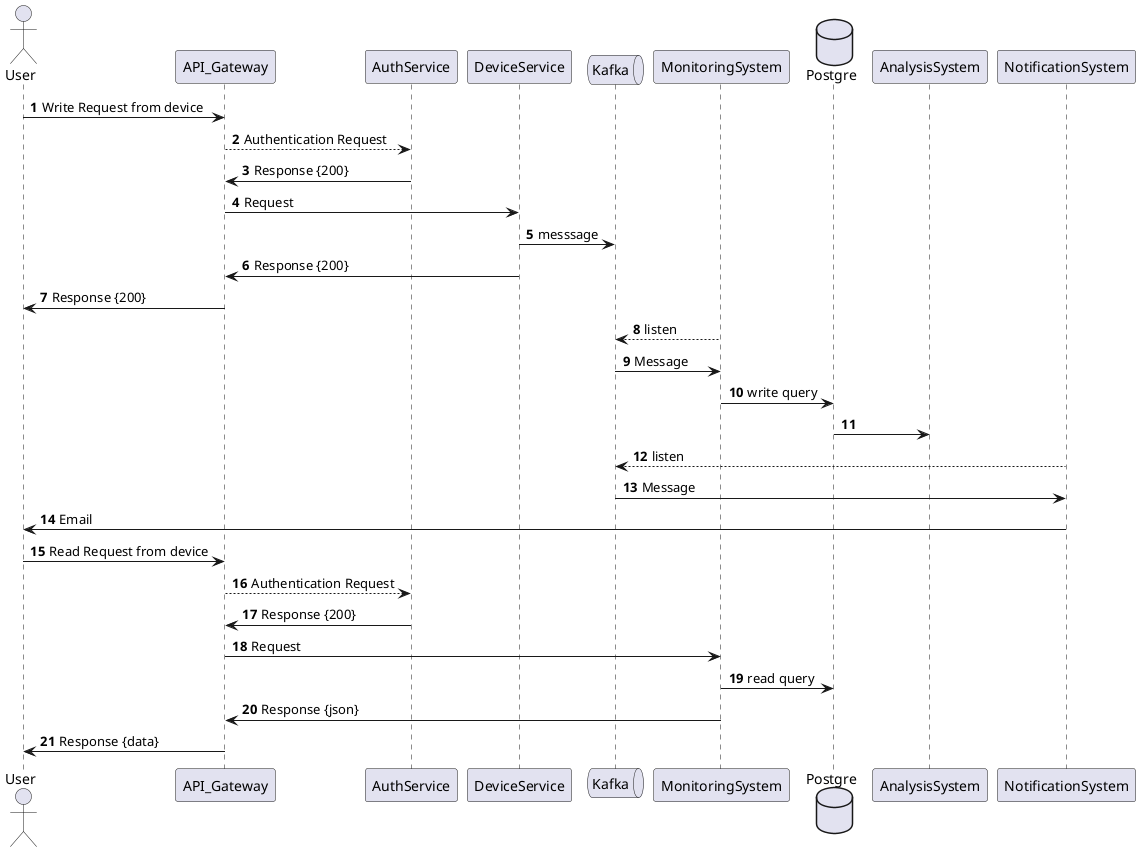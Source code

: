 @startuml
'https://plantuml.com/sequence-diagram
autonumber

actor User
participant API_Gateway
participant AuthService
participant DeviceService
queue Kafka
participant MonitoringSystem
database Postgre
participant AnalysisSystem
participant NotificationSystem

User -> API_Gateway: Write Request from device
API_Gateway --> AuthService: Authentication Request
AuthService -> API_Gateway: Response {200}
API_Gateway -> DeviceService: Request
DeviceService -> Kafka: messsage
DeviceService -> API_Gateway: Response {200}
API_Gateway -> User: Response {200}
MonitoringSystem --> Kafka: listen
Kafka -> MonitoringSystem: Message
MonitoringSystem -> Postgre: write query
Postgre -> AnalysisSystem
NotificationSystem --> Kafka: listen
Kafka -> NotificationSystem: Message
NotificationSystem -> User: Email

User -> API_Gateway: Read Request from device
API_Gateway --> AuthService: Authentication Request
AuthService -> API_Gateway: Response {200}
API_Gateway -> MonitoringSystem: Request
MonitoringSystem -> Postgre: read query
MonitoringSystem -> API_Gateway: Response {json}
API_Gateway -> User: Response {data}

@enduml
